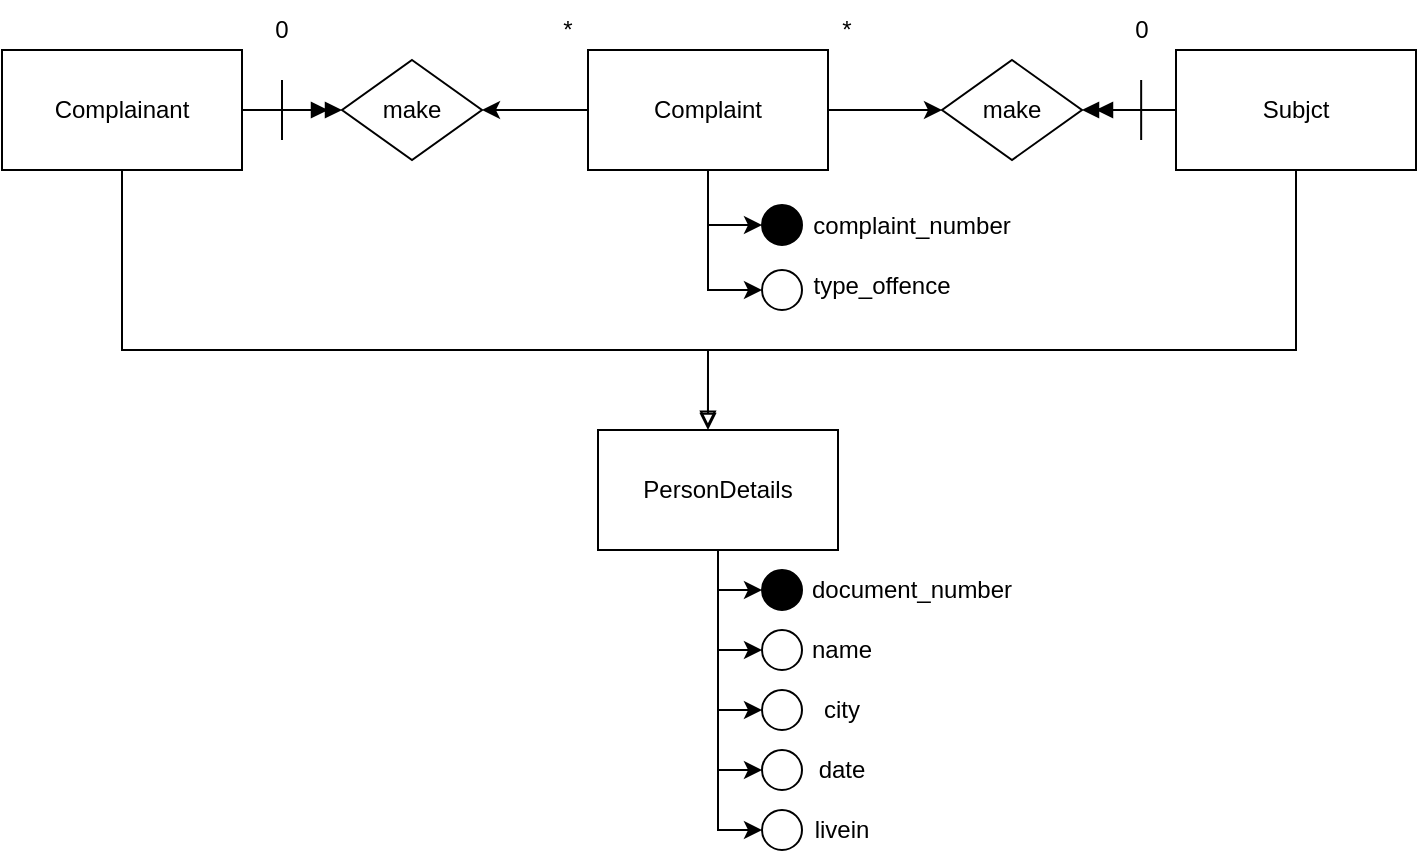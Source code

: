 <mxfile version="24.6.1" type="device">
  <diagram name="Pagina-1" id="7EENACyShXdz0b0P8qEU">
    <mxGraphModel dx="1290" dy="669" grid="1" gridSize="10" guides="1" tooltips="1" connect="1" arrows="1" fold="1" page="1" pageScale="1" pageWidth="827" pageHeight="1169" math="0" shadow="0">
      <root>
        <mxCell id="0" />
        <mxCell id="1" parent="0" />
        <mxCell id="z-l7okKNlic-L9526pkx-25" style="edgeStyle=orthogonalEdgeStyle;rounded=0;orthogonalLoop=1;jettySize=auto;html=1;endArrow=doubleBlock;endFill=1;" parent="1" source="z-l7okKNlic-L9526pkx-1" target="z-l7okKNlic-L9526pkx-26" edge="1">
          <mxGeometry relative="1" as="geometry">
            <mxPoint x="250" y="240" as="targetPoint" />
          </mxGeometry>
        </mxCell>
        <mxCell id="z-l7okKNlic-L9526pkx-60" style="edgeStyle=orthogonalEdgeStyle;rounded=0;orthogonalLoop=1;jettySize=auto;html=1;endArrow=block;endFill=0;" parent="1" source="z-l7okKNlic-L9526pkx-1" target="z-l7okKNlic-L9526pkx-51" edge="1">
          <mxGeometry relative="1" as="geometry">
            <Array as="points">
              <mxPoint x="120" y="360" />
              <mxPoint x="413" y="360" />
            </Array>
          </mxGeometry>
        </mxCell>
        <mxCell id="z-l7okKNlic-L9526pkx-1" value="Complainant" style="rounded=0;whiteSpace=wrap;html=1;" parent="1" vertex="1">
          <mxGeometry x="60" y="210" width="120" height="60" as="geometry" />
        </mxCell>
        <mxCell id="z-l7okKNlic-L9526pkx-27" style="edgeStyle=orthogonalEdgeStyle;rounded=0;orthogonalLoop=1;jettySize=auto;html=1;entryX=1;entryY=0.5;entryDx=0;entryDy=0;" parent="1" source="z-l7okKNlic-L9526pkx-2" target="z-l7okKNlic-L9526pkx-26" edge="1">
          <mxGeometry relative="1" as="geometry" />
        </mxCell>
        <mxCell id="z-l7okKNlic-L9526pkx-30" style="edgeStyle=orthogonalEdgeStyle;rounded=0;orthogonalLoop=1;jettySize=auto;html=1;entryX=0;entryY=0.5;entryDx=0;entryDy=0;" parent="1" source="z-l7okKNlic-L9526pkx-2" target="z-l7okKNlic-L9526pkx-29" edge="1">
          <mxGeometry relative="1" as="geometry" />
        </mxCell>
        <mxCell id="z-l7okKNlic-L9526pkx-34" style="edgeStyle=orthogonalEdgeStyle;rounded=0;orthogonalLoop=1;jettySize=auto;html=1;entryX=0;entryY=0.5;entryDx=0;entryDy=0;" parent="1" source="z-l7okKNlic-L9526pkx-2" target="z-l7okKNlic-L9526pkx-33" edge="1">
          <mxGeometry relative="1" as="geometry" />
        </mxCell>
        <mxCell id="z-l7okKNlic-L9526pkx-50" style="edgeStyle=orthogonalEdgeStyle;rounded=0;orthogonalLoop=1;jettySize=auto;html=1;entryX=0;entryY=0.5;entryDx=0;entryDy=0;" parent="1" source="z-l7okKNlic-L9526pkx-2" target="z-l7okKNlic-L9526pkx-49" edge="1">
          <mxGeometry relative="1" as="geometry" />
        </mxCell>
        <mxCell id="z-l7okKNlic-L9526pkx-2" value="Complaint" style="rounded=0;whiteSpace=wrap;html=1;" parent="1" vertex="1">
          <mxGeometry x="353" y="210" width="120" height="60" as="geometry" />
        </mxCell>
        <mxCell id="z-l7okKNlic-L9526pkx-31" style="edgeStyle=orthogonalEdgeStyle;rounded=0;orthogonalLoop=1;jettySize=auto;html=1;entryX=1;entryY=0.5;entryDx=0;entryDy=0;endArrow=doubleBlock;endFill=1;" parent="1" source="z-l7okKNlic-L9526pkx-3" target="z-l7okKNlic-L9526pkx-29" edge="1">
          <mxGeometry relative="1" as="geometry" />
        </mxCell>
        <mxCell id="z-l7okKNlic-L9526pkx-61" style="edgeStyle=orthogonalEdgeStyle;rounded=0;orthogonalLoop=1;jettySize=auto;html=1;endArrow=block;endFill=0;entryX=0.458;entryY=-0.019;entryDx=0;entryDy=0;entryPerimeter=0;" parent="1" source="z-l7okKNlic-L9526pkx-3" target="z-l7okKNlic-L9526pkx-51" edge="1">
          <mxGeometry relative="1" as="geometry">
            <mxPoint x="418" y="380" as="targetPoint" />
            <Array as="points">
              <mxPoint x="707" y="360" />
              <mxPoint x="413" y="360" />
            </Array>
          </mxGeometry>
        </mxCell>
        <mxCell id="z-l7okKNlic-L9526pkx-3" value="Subjct" style="rounded=0;whiteSpace=wrap;html=1;" parent="1" vertex="1">
          <mxGeometry x="647" y="210" width="120" height="60" as="geometry" />
        </mxCell>
        <mxCell id="z-l7okKNlic-L9526pkx-5" value="" style="ellipse;whiteSpace=wrap;html=1;aspect=fixed;fillColor=#000000;" parent="1" vertex="1">
          <mxGeometry x="440" y="470" width="20" height="20" as="geometry" />
        </mxCell>
        <mxCell id="z-l7okKNlic-L9526pkx-8" value="document_number" style="text;html=1;align=center;verticalAlign=middle;whiteSpace=wrap;rounded=0;" parent="1" vertex="1">
          <mxGeometry x="460" y="472.5" width="110" height="15" as="geometry" />
        </mxCell>
        <mxCell id="z-l7okKNlic-L9526pkx-9" value="" style="ellipse;whiteSpace=wrap;html=1;aspect=fixed;" parent="1" vertex="1">
          <mxGeometry x="440" y="500" width="20" height="20" as="geometry" />
        </mxCell>
        <mxCell id="z-l7okKNlic-L9526pkx-10" value="name" style="text;html=1;align=center;verticalAlign=middle;whiteSpace=wrap;rounded=0;" parent="1" vertex="1">
          <mxGeometry x="460" y="502.5" width="40" height="15" as="geometry" />
        </mxCell>
        <mxCell id="z-l7okKNlic-L9526pkx-11" value="" style="ellipse;whiteSpace=wrap;html=1;aspect=fixed;" parent="1" vertex="1">
          <mxGeometry x="440" y="530" width="20" height="20" as="geometry" />
        </mxCell>
        <mxCell id="z-l7okKNlic-L9526pkx-12" value="city" style="text;html=1;align=center;verticalAlign=middle;whiteSpace=wrap;rounded=0;" parent="1" vertex="1">
          <mxGeometry x="460" y="532.5" width="40" height="15" as="geometry" />
        </mxCell>
        <mxCell id="z-l7okKNlic-L9526pkx-13" value="" style="ellipse;whiteSpace=wrap;html=1;aspect=fixed;" parent="1" vertex="1">
          <mxGeometry x="440" y="560" width="20" height="20" as="geometry" />
        </mxCell>
        <mxCell id="z-l7okKNlic-L9526pkx-14" value="date" style="text;html=1;align=center;verticalAlign=middle;whiteSpace=wrap;rounded=0;" parent="1" vertex="1">
          <mxGeometry x="460" y="562.5" width="40" height="15" as="geometry" />
        </mxCell>
        <mxCell id="z-l7okKNlic-L9526pkx-15" value="" style="ellipse;whiteSpace=wrap;html=1;aspect=fixed;" parent="1" vertex="1">
          <mxGeometry x="440" y="590" width="20" height="20" as="geometry" />
        </mxCell>
        <mxCell id="z-l7okKNlic-L9526pkx-16" value="livein" style="text;html=1;align=center;verticalAlign=middle;whiteSpace=wrap;rounded=0;" parent="1" vertex="1">
          <mxGeometry x="465" y="592.5" width="30" height="15" as="geometry" />
        </mxCell>
        <mxCell id="z-l7okKNlic-L9526pkx-26" value="make" style="rhombus;whiteSpace=wrap;html=1;" parent="1" vertex="1">
          <mxGeometry x="230" y="215" width="70" height="50" as="geometry" />
        </mxCell>
        <mxCell id="z-l7okKNlic-L9526pkx-28" value="" style="endArrow=none;html=1;rounded=0;" parent="1" edge="1">
          <mxGeometry width="50" height="50" relative="1" as="geometry">
            <mxPoint x="200" y="255" as="sourcePoint" />
            <mxPoint x="200" y="225" as="targetPoint" />
          </mxGeometry>
        </mxCell>
        <mxCell id="z-l7okKNlic-L9526pkx-29" value="make" style="rhombus;whiteSpace=wrap;html=1;" parent="1" vertex="1">
          <mxGeometry x="530" y="215" width="70" height="50" as="geometry" />
        </mxCell>
        <mxCell id="z-l7okKNlic-L9526pkx-33" value="" style="ellipse;whiteSpace=wrap;html=1;aspect=fixed;fillColor=#000000;" parent="1" vertex="1">
          <mxGeometry x="440" y="287.5" width="20" height="20" as="geometry" />
        </mxCell>
        <mxCell id="z-l7okKNlic-L9526pkx-36" value="complaint_number" style="text;html=1;align=center;verticalAlign=middle;whiteSpace=wrap;rounded=0;" parent="1" vertex="1">
          <mxGeometry x="460" y="290" width="110" height="15" as="geometry" />
        </mxCell>
        <mxCell id="z-l7okKNlic-L9526pkx-48" value="type_offence" style="text;html=1;align=center;verticalAlign=middle;whiteSpace=wrap;rounded=0;" parent="1" vertex="1">
          <mxGeometry x="460" y="320" width="80" height="15" as="geometry" />
        </mxCell>
        <mxCell id="z-l7okKNlic-L9526pkx-49" value="" style="ellipse;whiteSpace=wrap;html=1;aspect=fixed;" parent="1" vertex="1">
          <mxGeometry x="440" y="320" width="20" height="20" as="geometry" />
        </mxCell>
        <mxCell id="z-l7okKNlic-L9526pkx-53" style="edgeStyle=orthogonalEdgeStyle;rounded=0;orthogonalLoop=1;jettySize=auto;html=1;entryX=0;entryY=0.5;entryDx=0;entryDy=0;" parent="1" source="z-l7okKNlic-L9526pkx-51" target="z-l7okKNlic-L9526pkx-5" edge="1">
          <mxGeometry relative="1" as="geometry" />
        </mxCell>
        <mxCell id="z-l7okKNlic-L9526pkx-54" style="edgeStyle=orthogonalEdgeStyle;rounded=0;orthogonalLoop=1;jettySize=auto;html=1;entryX=0;entryY=0.5;entryDx=0;entryDy=0;" parent="1" source="z-l7okKNlic-L9526pkx-51" target="z-l7okKNlic-L9526pkx-9" edge="1">
          <mxGeometry relative="1" as="geometry" />
        </mxCell>
        <mxCell id="z-l7okKNlic-L9526pkx-55" style="edgeStyle=orthogonalEdgeStyle;rounded=0;orthogonalLoop=1;jettySize=auto;html=1;entryX=0;entryY=0.5;entryDx=0;entryDy=0;" parent="1" source="z-l7okKNlic-L9526pkx-51" target="z-l7okKNlic-L9526pkx-11" edge="1">
          <mxGeometry relative="1" as="geometry" />
        </mxCell>
        <mxCell id="z-l7okKNlic-L9526pkx-56" style="edgeStyle=orthogonalEdgeStyle;rounded=0;orthogonalLoop=1;jettySize=auto;html=1;entryX=0;entryY=0.5;entryDx=0;entryDy=0;" parent="1" source="z-l7okKNlic-L9526pkx-51" target="z-l7okKNlic-L9526pkx-13" edge="1">
          <mxGeometry relative="1" as="geometry" />
        </mxCell>
        <mxCell id="z-l7okKNlic-L9526pkx-57" style="edgeStyle=orthogonalEdgeStyle;rounded=0;orthogonalLoop=1;jettySize=auto;html=1;entryX=0;entryY=0.5;entryDx=0;entryDy=0;" parent="1" source="z-l7okKNlic-L9526pkx-51" target="z-l7okKNlic-L9526pkx-15" edge="1">
          <mxGeometry relative="1" as="geometry" />
        </mxCell>
        <mxCell id="z-l7okKNlic-L9526pkx-51" value="PersonDetails" style="rounded=0;whiteSpace=wrap;html=1;" parent="1" vertex="1">
          <mxGeometry x="358" y="400" width="120" height="60" as="geometry" />
        </mxCell>
        <mxCell id="z-l7okKNlic-L9526pkx-62" value="0" style="text;html=1;align=center;verticalAlign=middle;whiteSpace=wrap;rounded=0;" parent="1" vertex="1">
          <mxGeometry x="190" y="185" width="20" height="30" as="geometry" />
        </mxCell>
        <mxCell id="z-l7okKNlic-L9526pkx-63" value="*" style="text;html=1;align=center;verticalAlign=middle;whiteSpace=wrap;rounded=0;" parent="1" vertex="1">
          <mxGeometry x="333" y="185" width="20" height="30" as="geometry" />
        </mxCell>
        <mxCell id="z-l7okKNlic-L9526pkx-64" value="*" style="text;html=1;align=center;verticalAlign=middle;whiteSpace=wrap;rounded=0;" parent="1" vertex="1">
          <mxGeometry x="475" y="185" width="15" height="30" as="geometry" />
        </mxCell>
        <mxCell id="z-l7okKNlic-L9526pkx-65" value="0" style="text;html=1;align=center;verticalAlign=middle;whiteSpace=wrap;rounded=0;" parent="1" vertex="1">
          <mxGeometry x="620" y="185" width="20" height="30" as="geometry" />
        </mxCell>
        <mxCell id="z-l7okKNlic-L9526pkx-66" value="" style="endArrow=none;html=1;rounded=0;" parent="1" edge="1">
          <mxGeometry width="50" height="50" relative="1" as="geometry">
            <mxPoint x="629.58" y="255" as="sourcePoint" />
            <mxPoint x="629.58" y="225" as="targetPoint" />
          </mxGeometry>
        </mxCell>
      </root>
    </mxGraphModel>
  </diagram>
</mxfile>
